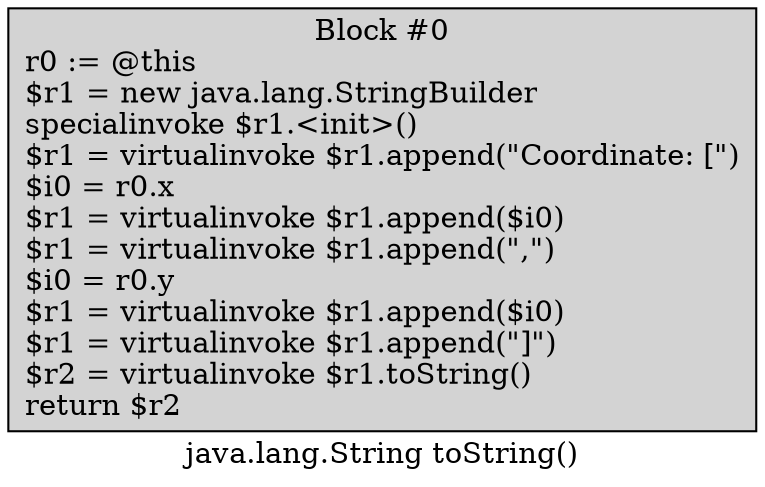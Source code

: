 digraph "java.lang.String toString()" {
label = "java.lang.String toString()";
node [shape = box];
"0" [style = filled,fillcolor = lightgray,label = "Block #0\nr0 := @this\l$r1 = new java.lang.StringBuilder\lspecialinvoke $r1.<init>()\l$r1 = virtualinvoke $r1.append(\"Coordinate: [\")\l$i0 = r0.x\l$r1 = virtualinvoke $r1.append($i0)\l$r1 = virtualinvoke $r1.append(\",\")\l$i0 = r0.y\l$r1 = virtualinvoke $r1.append($i0)\l$r1 = virtualinvoke $r1.append(\"]\")\l$r2 = virtualinvoke $r1.toString()\lreturn $r2\l",];
}

